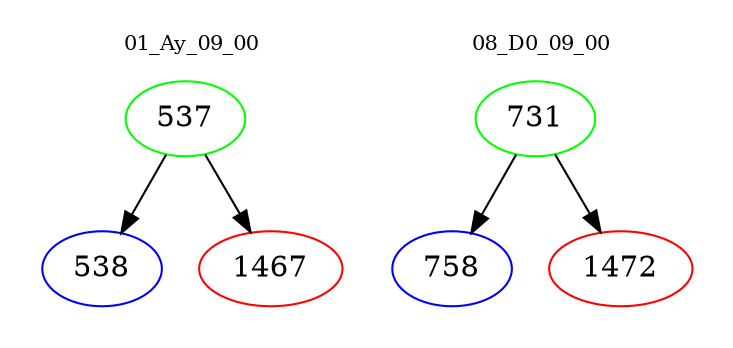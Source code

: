 digraph{
subgraph cluster_0 {
color = white
label = "01_Ay_09_00";
fontsize=10;
T0_537 [label="537", color="green"]
T0_537 -> T0_538 [color="black"]
T0_538 [label="538", color="blue"]
T0_537 -> T0_1467 [color="black"]
T0_1467 [label="1467", color="red"]
}
subgraph cluster_1 {
color = white
label = "08_D0_09_00";
fontsize=10;
T1_731 [label="731", color="green"]
T1_731 -> T1_758 [color="black"]
T1_758 [label="758", color="blue"]
T1_731 -> T1_1472 [color="black"]
T1_1472 [label="1472", color="red"]
}
}
